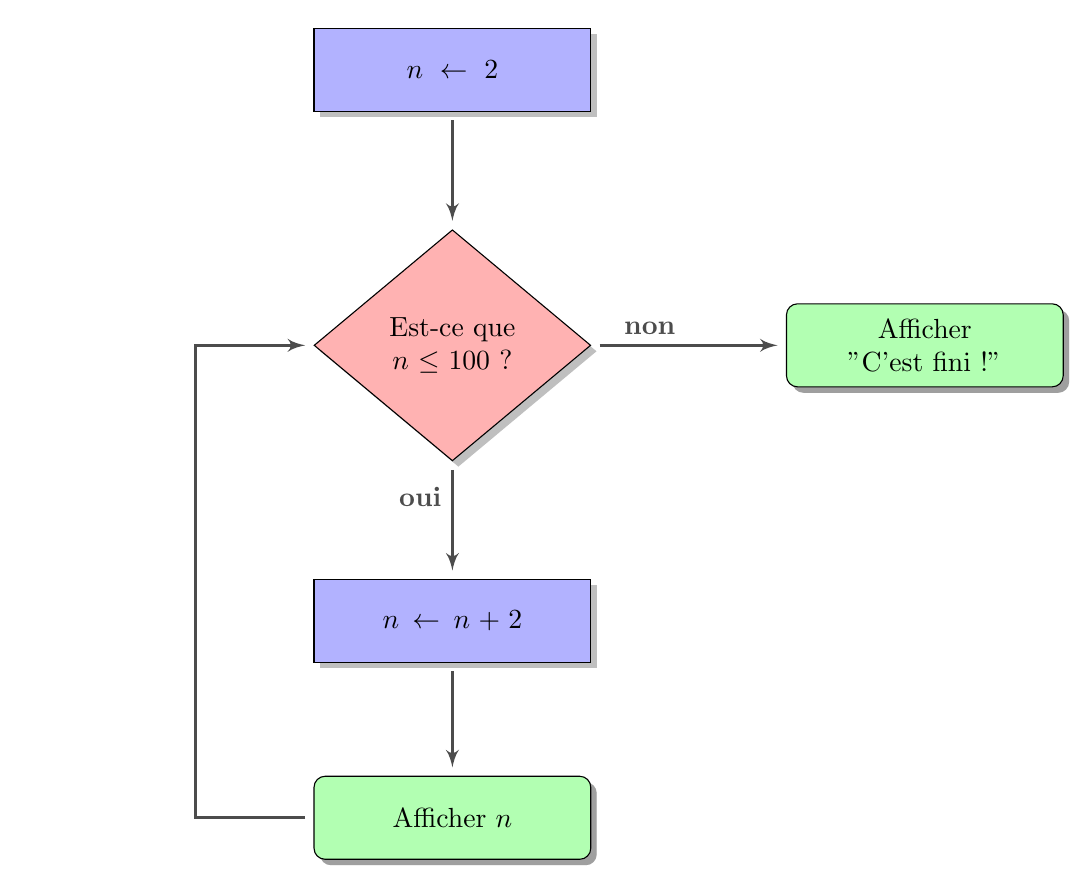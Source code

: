 \usetikzlibrary{shadows,arrows, shapes}

% Define block styles


\tikzstyle{boxstyle} =  [draw, text width=8em, text centered, minimum width=10em,  minimum height=3em, drop shadow]

\tikzstyle{boxinput} = [boxstyle, rounded corners, drop shadow, fill=green!30]
\tikzstyle{instruction} = [boxstyle,  fill=blue!30]
\tikzstyle{ifthen} = [boxstyle,  text width=5em, diamond, fill=red!30]

\tikzstyle{line} = [draw, very thick, shorten <=3pt,shorten >=3pt, color=black!70, -latex']



\begin{tikzpicture}[scale=1,every node/.style={transform shape}]


%Draw diagram elements
\path node(P1)[ifthen] {Est-ce que $n \le 100$ ?};

\path (P1)+(0,3.5) node(P0)[instruction] {$n \leftarrow 2$};
\path (P1)+(0,-3.5) node(P2)[instruction] {$n \leftarrow n + 2$};
\path (P2)+(0,-2.5) node(P4)[boxinput] {Afficher $n$};
\path (P1)+(6,0) node(P3)[boxinput] {Afficher "C'est fini !"};


% Draw arrows between elements
\path[line] (P1.south) -- node [left,pos=0.3] {\bf oui} (P2);
\path[line] (P1.east) -- node [above, pos=0.3] {\bf non} (P3);
\path[line] (P0.south) -- (P1);


\path[line] (P2.south) -- (P4);
\path[line] (P4.west) -- ++(-1.5,0) -- ++(0,6)--(P1.west);


\end{tikzpicture}